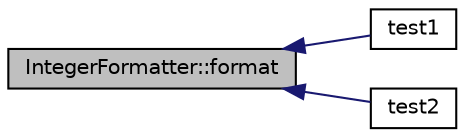 digraph "IntegerFormatter::format"
{
  edge [fontname="Helvetica",fontsize="10",labelfontname="Helvetica",labelfontsize="10"];
  node [fontname="Helvetica",fontsize="10",shape=record];
  rankdir="LR";
  Node7 [label="IntegerFormatter::format",height=0.2,width=0.4,color="black", fillcolor="grey75", style="filled", fontcolor="black"];
  Node7 -> Node8 [dir="back",color="midnightblue",fontsize="10",style="solid",fontname="Helvetica"];
  Node8 [label="test1",height=0.2,width=0.4,color="black", fillcolor="white", style="filled",URL="$da/dd3/template__init1_8cpp.html#a1440a7779ac56f47a3f355ce4a8c7da0"];
  Node7 -> Node9 [dir="back",color="midnightblue",fontsize="10",style="solid",fontname="Helvetica"];
  Node9 [label="test2",height=0.2,width=0.4,color="black", fillcolor="white", style="filled",URL="$dc/d3f/template__init2_8cpp.html#a0283886819c7c140a023582b7269e2d0"];
}
